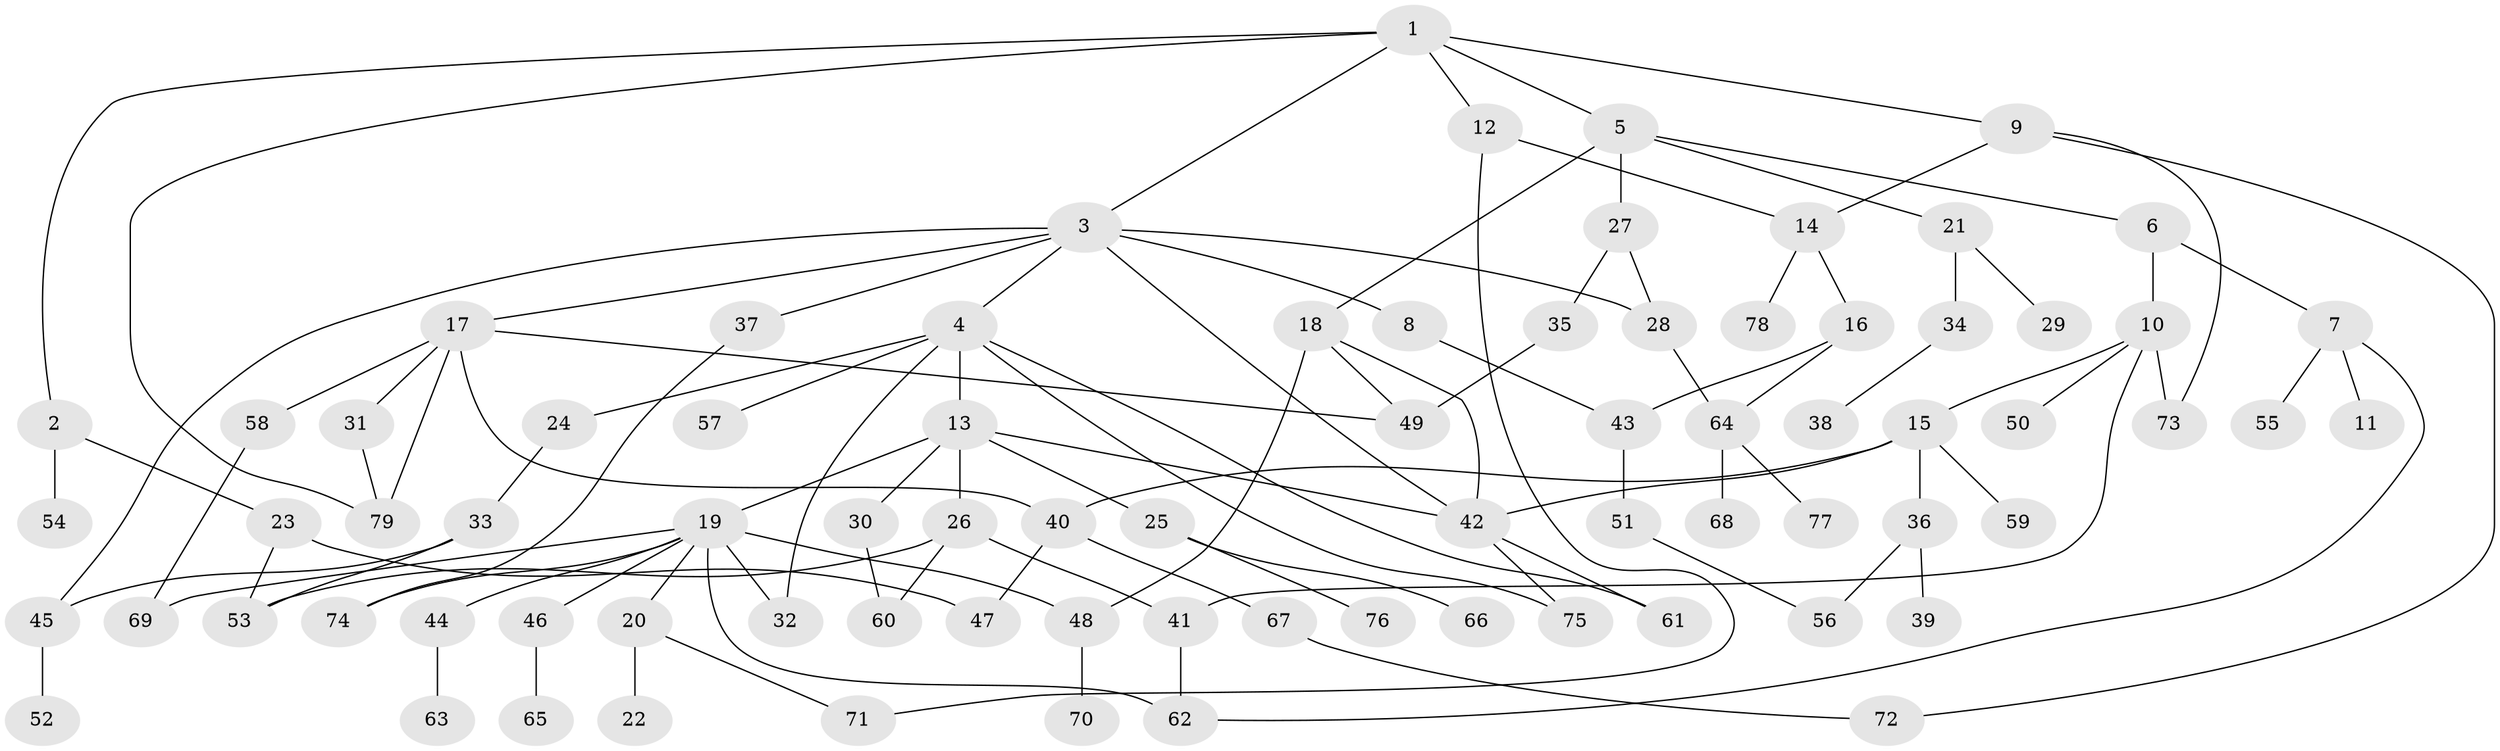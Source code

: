 // Generated by graph-tools (version 1.1) at 2025/13/03/09/25 04:13:23]
// undirected, 79 vertices, 108 edges
graph export_dot {
graph [start="1"]
  node [color=gray90,style=filled];
  1;
  2;
  3;
  4;
  5;
  6;
  7;
  8;
  9;
  10;
  11;
  12;
  13;
  14;
  15;
  16;
  17;
  18;
  19;
  20;
  21;
  22;
  23;
  24;
  25;
  26;
  27;
  28;
  29;
  30;
  31;
  32;
  33;
  34;
  35;
  36;
  37;
  38;
  39;
  40;
  41;
  42;
  43;
  44;
  45;
  46;
  47;
  48;
  49;
  50;
  51;
  52;
  53;
  54;
  55;
  56;
  57;
  58;
  59;
  60;
  61;
  62;
  63;
  64;
  65;
  66;
  67;
  68;
  69;
  70;
  71;
  72;
  73;
  74;
  75;
  76;
  77;
  78;
  79;
  1 -- 2;
  1 -- 3;
  1 -- 5;
  1 -- 9;
  1 -- 12;
  1 -- 79;
  2 -- 23;
  2 -- 54;
  3 -- 4;
  3 -- 8;
  3 -- 17;
  3 -- 37;
  3 -- 42;
  3 -- 45;
  3 -- 28;
  4 -- 13;
  4 -- 24;
  4 -- 57;
  4 -- 61;
  4 -- 75;
  4 -- 32;
  5 -- 6;
  5 -- 18;
  5 -- 21;
  5 -- 27;
  6 -- 7;
  6 -- 10;
  7 -- 11;
  7 -- 55;
  7 -- 62;
  8 -- 43;
  9 -- 73;
  9 -- 72;
  9 -- 14;
  10 -- 15;
  10 -- 50;
  10 -- 41;
  10 -- 73;
  12 -- 14;
  12 -- 71;
  13 -- 19;
  13 -- 25;
  13 -- 26;
  13 -- 30;
  13 -- 42;
  14 -- 16;
  14 -- 78;
  15 -- 36;
  15 -- 59;
  15 -- 40;
  15 -- 42;
  16 -- 43;
  16 -- 64;
  17 -- 31;
  17 -- 40;
  17 -- 58;
  17 -- 49;
  17 -- 79;
  18 -- 49;
  18 -- 42;
  18 -- 48;
  19 -- 20;
  19 -- 32;
  19 -- 44;
  19 -- 46;
  19 -- 48;
  19 -- 74;
  19 -- 69;
  19 -- 62;
  20 -- 22;
  20 -- 71;
  21 -- 29;
  21 -- 34;
  23 -- 47;
  23 -- 53;
  24 -- 33;
  25 -- 66;
  25 -- 76;
  26 -- 41;
  26 -- 53;
  26 -- 60;
  27 -- 28;
  27 -- 35;
  28 -- 64;
  30 -- 60;
  31 -- 79;
  33 -- 53;
  33 -- 45;
  34 -- 38;
  35 -- 49;
  36 -- 39;
  36 -- 56;
  37 -- 74;
  40 -- 67;
  40 -- 47;
  41 -- 62;
  42 -- 75;
  42 -- 61;
  43 -- 51;
  44 -- 63;
  45 -- 52;
  46 -- 65;
  48 -- 70;
  51 -- 56;
  58 -- 69;
  64 -- 68;
  64 -- 77;
  67 -- 72;
}
